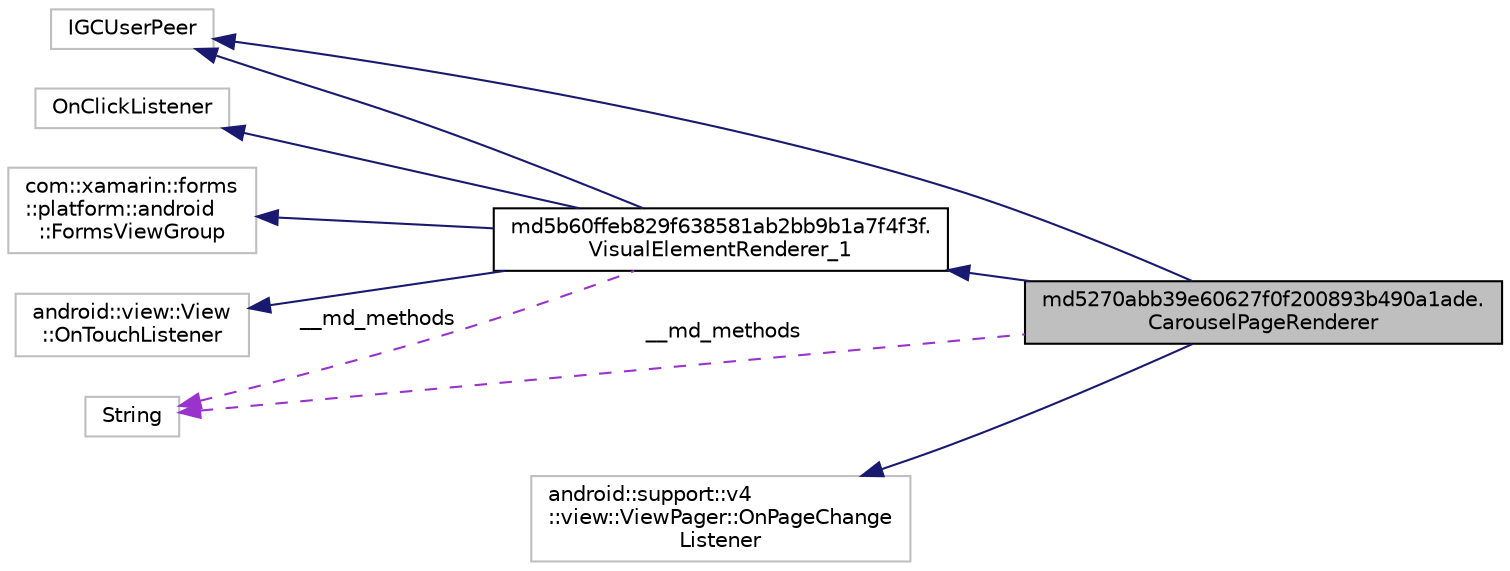 digraph "md5270abb39e60627f0f200893b490a1ade.CarouselPageRenderer"
{
  edge [fontname="Helvetica",fontsize="10",labelfontname="Helvetica",labelfontsize="10"];
  node [fontname="Helvetica",fontsize="10",shape=record];
  rankdir="LR";
  Node7 [label="md5270abb39e60627f0f200893b490a1ade.\lCarouselPageRenderer",height=0.2,width=0.4,color="black", fillcolor="grey75", style="filled", fontcolor="black"];
  Node8 -> Node7 [dir="back",color="midnightblue",fontsize="10",style="solid"];
  Node8 [label="md5b60ffeb829f638581ab2bb9b1a7f4f3f.\lVisualElementRenderer_1",height=0.2,width=0.4,color="black", fillcolor="white", style="filled",URL="$classmd5b60ffeb829f638581ab2bb9b1a7f4f3f_1_1_visual_element_renderer__1.html"];
  Node9 -> Node8 [dir="back",color="midnightblue",fontsize="10",style="solid"];
  Node9 [label="com::xamarin::forms\l::platform::android\l::FormsViewGroup",height=0.2,width=0.4,color="grey75", fillcolor="white", style="filled"];
  Node10 -> Node8 [dir="back",color="midnightblue",fontsize="10",style="solid"];
  Node10 [label="IGCUserPeer",height=0.2,width=0.4,color="grey75", fillcolor="white", style="filled"];
  Node11 -> Node8 [dir="back",color="midnightblue",fontsize="10",style="solid"];
  Node11 [label="android::view::View\l::OnTouchListener",height=0.2,width=0.4,color="grey75", fillcolor="white", style="filled"];
  Node12 -> Node8 [dir="back",color="midnightblue",fontsize="10",style="solid"];
  Node12 [label="OnClickListener",height=0.2,width=0.4,color="grey75", fillcolor="white", style="filled"];
  Node13 -> Node8 [dir="back",color="darkorchid3",fontsize="10",style="dashed",label=" __md_methods" ];
  Node13 [label="String",height=0.2,width=0.4,color="grey75", fillcolor="white", style="filled"];
  Node10 -> Node7 [dir="back",color="midnightblue",fontsize="10",style="solid"];
  Node14 -> Node7 [dir="back",color="midnightblue",fontsize="10",style="solid"];
  Node14 [label="android::support::v4\l::view::ViewPager::OnPageChange\lListener",height=0.2,width=0.4,color="grey75", fillcolor="white", style="filled"];
  Node13 -> Node7 [dir="back",color="darkorchid3",fontsize="10",style="dashed",label=" __md_methods" ];
}
